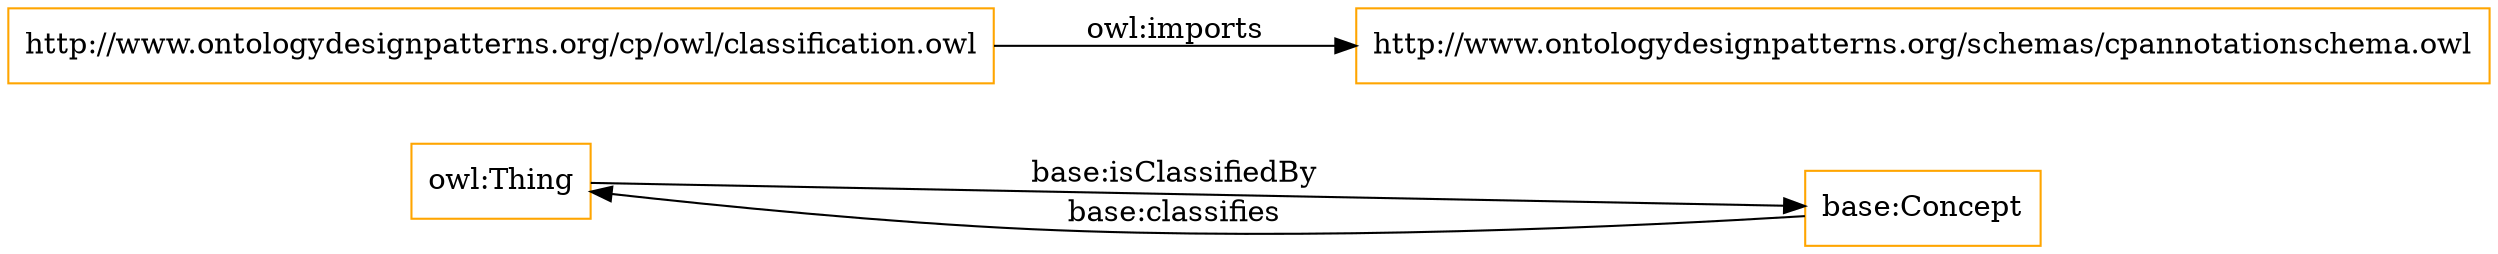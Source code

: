 digraph ar2dtool_diagram { 
rankdir=LR;
size="1501"
node [shape = rectangle, color="orange"]; "owl:Thing" "base:Concept" ; /*classes style*/
	"http://www.ontologydesignpatterns.org/cp/owl/classification.owl" -> "http://www.ontologydesignpatterns.org/schemas/cpannotationschema.owl" [ label = "owl:imports" ];
	"base:Concept" -> "owl:Thing" [ label = "base:classifies" ];
	"owl:Thing" -> "base:Concept" [ label = "base:isClassifiedBy" ];

}
